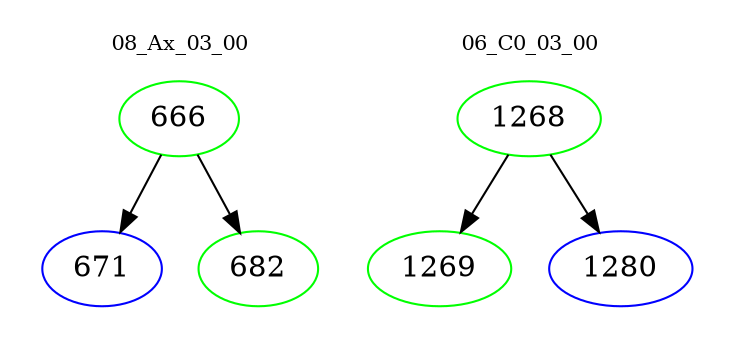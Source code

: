 digraph{
subgraph cluster_0 {
color = white
label = "08_Ax_03_00";
fontsize=10;
T0_666 [label="666", color="green"]
T0_666 -> T0_671 [color="black"]
T0_671 [label="671", color="blue"]
T0_666 -> T0_682 [color="black"]
T0_682 [label="682", color="green"]
}
subgraph cluster_1 {
color = white
label = "06_C0_03_00";
fontsize=10;
T1_1268 [label="1268", color="green"]
T1_1268 -> T1_1269 [color="black"]
T1_1269 [label="1269", color="green"]
T1_1268 -> T1_1280 [color="black"]
T1_1280 [label="1280", color="blue"]
}
}
